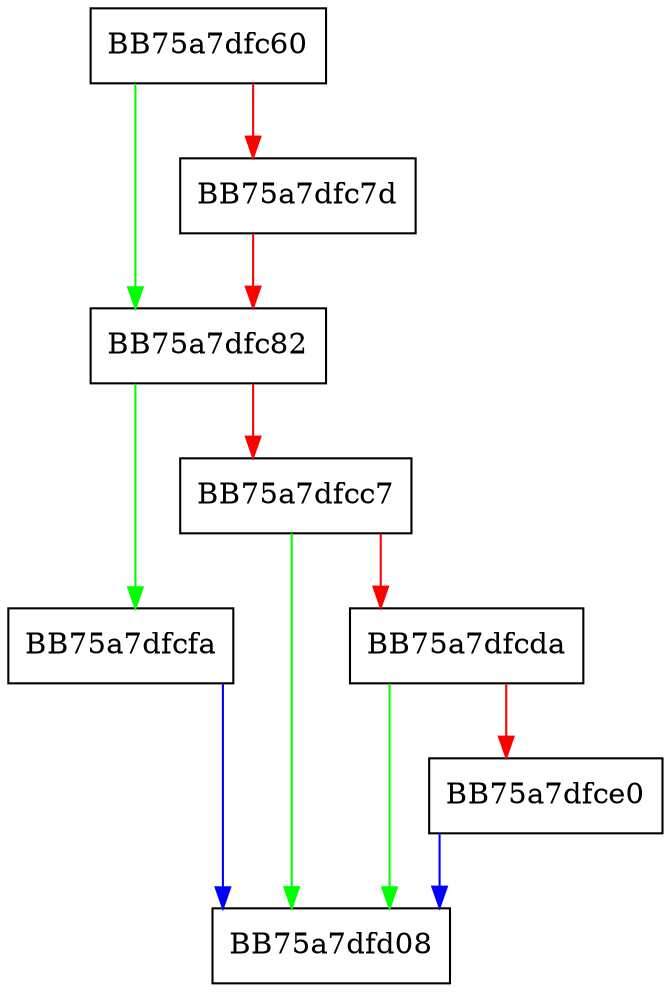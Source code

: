 digraph CreateFileIterator {
  node [shape="box"];
  graph [splines=ortho];
  BB75a7dfc60 -> BB75a7dfc82 [color="green"];
  BB75a7dfc60 -> BB75a7dfc7d [color="red"];
  BB75a7dfc7d -> BB75a7dfc82 [color="red"];
  BB75a7dfc82 -> BB75a7dfcfa [color="green"];
  BB75a7dfc82 -> BB75a7dfcc7 [color="red"];
  BB75a7dfcc7 -> BB75a7dfd08 [color="green"];
  BB75a7dfcc7 -> BB75a7dfcda [color="red"];
  BB75a7dfcda -> BB75a7dfd08 [color="green"];
  BB75a7dfcda -> BB75a7dfce0 [color="red"];
  BB75a7dfce0 -> BB75a7dfd08 [color="blue"];
  BB75a7dfcfa -> BB75a7dfd08 [color="blue"];
}